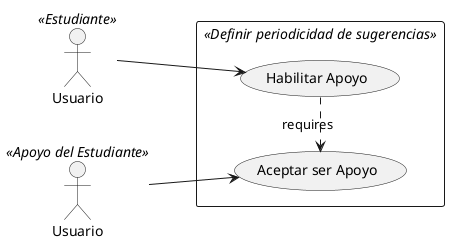 @startuml
'https://plantuml.com/use-case-diagram
left to right direction
'Actors
Usuario <<Estudiante>> as U
Usuario <<Apoyo del Estudiante>> as Ap
'Servidor <<Servidor>> as S
'Bot <<Chat bot>> as B

rectangle <<Definir periodicidad de sugerencias>> {
    usecase (Habilitar Apoyo) as CU4
    usecase (Aceptar ser Apoyo) as :CU-4.1:
}


U --> CU4
Ap --> :CU-4.1:
CU4 .> :CU-4.1: :requires
@enduml